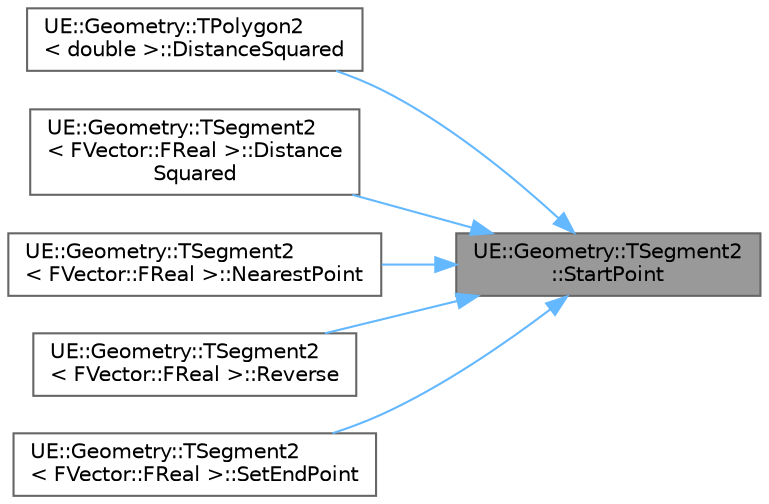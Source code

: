 digraph "UE::Geometry::TSegment2::StartPoint"
{
 // INTERACTIVE_SVG=YES
 // LATEX_PDF_SIZE
  bgcolor="transparent";
  edge [fontname=Helvetica,fontsize=10,labelfontname=Helvetica,labelfontsize=10];
  node [fontname=Helvetica,fontsize=10,shape=box,height=0.2,width=0.4];
  rankdir="RL";
  Node1 [id="Node000001",label="UE::Geometry::TSegment2\l::StartPoint",height=0.2,width=0.4,color="gray40", fillcolor="grey60", style="filled", fontcolor="black",tooltip=" "];
  Node1 -> Node2 [id="edge1_Node000001_Node000002",dir="back",color="steelblue1",style="solid",tooltip=" "];
  Node2 [id="Node000002",label="UE::Geometry::TPolygon2\l\< double \>::DistanceSquared",height=0.2,width=0.4,color="grey40", fillcolor="white", style="filled",URL="$d0/df8/classUE_1_1Geometry_1_1TPolygon2.html#acc6e8860f0f5759dbf4b647cf42bb4b6",tooltip=" "];
  Node1 -> Node3 [id="edge2_Node000001_Node000003",dir="back",color="steelblue1",style="solid",tooltip=" "];
  Node3 [id="Node000003",label="UE::Geometry::TSegment2\l\< FVector::FReal \>::Distance\lSquared",height=0.2,width=0.4,color="grey40", fillcolor="white", style="filled",URL="$d4/d59/structUE_1_1Geometry_1_1TSegment2.html#a9c9222af7a5ab9f6896bec49c93cdb2a",tooltip=" "];
  Node1 -> Node4 [id="edge3_Node000001_Node000004",dir="back",color="steelblue1",style="solid",tooltip=" "];
  Node4 [id="Node000004",label="UE::Geometry::TSegment2\l\< FVector::FReal \>::NearestPoint",height=0.2,width=0.4,color="grey40", fillcolor="white", style="filled",URL="$d4/d59/structUE_1_1Geometry_1_1TSegment2.html#a967d9d302f11ece59869ddb655a54158",tooltip=" "];
  Node1 -> Node5 [id="edge4_Node000001_Node000005",dir="back",color="steelblue1",style="solid",tooltip=" "];
  Node5 [id="Node000005",label="UE::Geometry::TSegment2\l\< FVector::FReal \>::Reverse",height=0.2,width=0.4,color="grey40", fillcolor="white", style="filled",URL="$d4/d59/structUE_1_1Geometry_1_1TSegment2.html#a71da6a583206bc8b0919b806fc970e14",tooltip=" "];
  Node1 -> Node6 [id="edge5_Node000001_Node000006",dir="back",color="steelblue1",style="solid",tooltip=" "];
  Node6 [id="Node000006",label="UE::Geometry::TSegment2\l\< FVector::FReal \>::SetEndPoint",height=0.2,width=0.4,color="grey40", fillcolor="white", style="filled",URL="$d4/d59/structUE_1_1Geometry_1_1TSegment2.html#ae6775708b7137551eb48fd7a87095d62",tooltip=" "];
}
